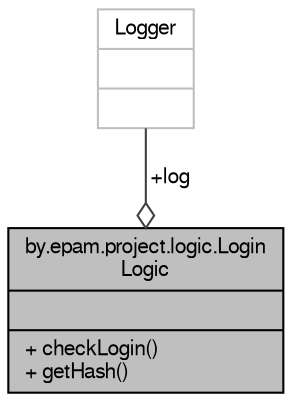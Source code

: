 digraph "by.epam.project.logic.LoginLogic"
{
  bgcolor="transparent";
  edge [fontname="FreeSans",fontsize="10",labelfontname="FreeSans",labelfontsize="10"];
  node [fontname="FreeSans",fontsize="10",shape=record];
  Node1 [label="{by.epam.project.logic.Login\lLogic\n||+ checkLogin()\l+ getHash()\l}",height=0.2,width=0.4,color="black", fillcolor="grey75", style="filled", fontcolor="black"];
  Node2 -> Node1 [color="grey25",fontsize="10",style="solid",label=" +log" ,arrowhead="odiamond",fontname="FreeSans"];
  Node2 [label="{Logger\n||}",height=0.2,width=0.4,color="grey75"];
}
